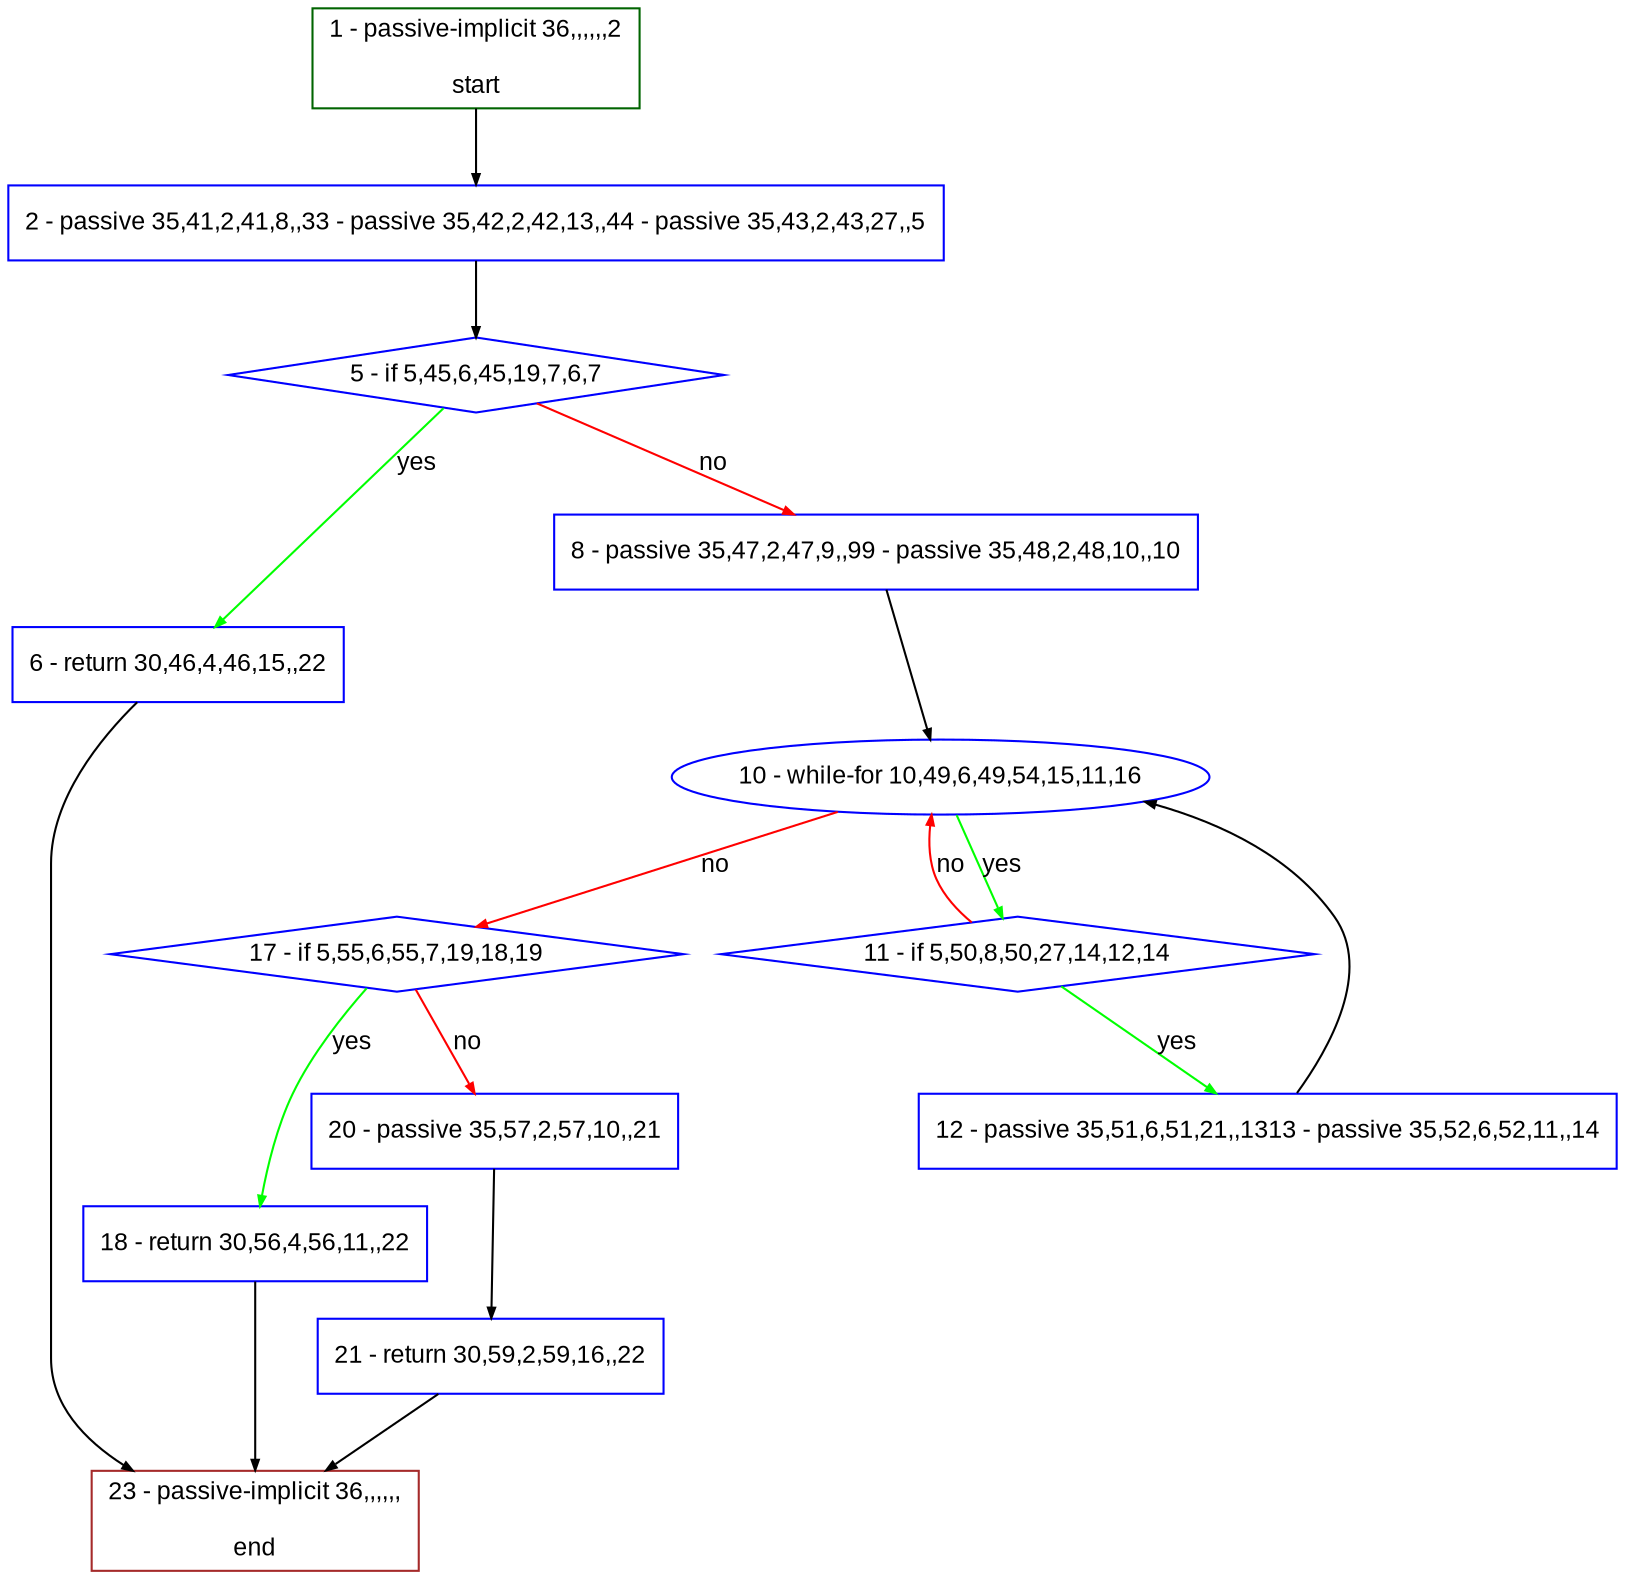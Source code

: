digraph "" {
  graph [bgcolor="white", fillcolor="#FFFFCC", pack="true", packmode="clust", fontname="Arial", label="", fontsize="12", compound="true", style="rounded,filled"];
  node [node_initialized="no", fillcolor="white", fontname="Arial", label="", color="grey", fontsize="12", fixedsize="false", compound="true", shape="rectangle", style="filled"];
  edge [arrowtail="none", lhead="", fontcolor="black", fontname="Arial", label="", color="black", fontsize="12", arrowhead="normal", arrowsize="0.5", compound="true", ltail="", dir="forward"];
  __N1 [fillcolor="#ffffff", label="2 - passive 35,41,2,41,8,,33 - passive 35,42,2,42,13,,44 - passive 35,43,2,43,27,,5", color="#0000ff", shape="box", style="filled"];
  __N2 [fillcolor="#ffffff", label="1 - passive-implicit 36,,,,,,2\n\nstart", color="#006400", shape="box", style="filled"];
  __N3 [fillcolor="#ffffff", label="5 - if 5,45,6,45,19,7,6,7", color="#0000ff", shape="diamond", style="filled"];
  __N4 [fillcolor="#ffffff", label="6 - return 30,46,4,46,15,,22", color="#0000ff", shape="box", style="filled"];
  __N5 [fillcolor="#ffffff", label="8 - passive 35,47,2,47,9,,99 - passive 35,48,2,48,10,,10", color="#0000ff", shape="box", style="filled"];
  __N6 [fillcolor="#ffffff", label="23 - passive-implicit 36,,,,,,\n\nend", color="#a52a2a", shape="box", style="filled"];
  __N7 [fillcolor="#ffffff", label="10 - while-for 10,49,6,49,54,15,11,16", color="#0000ff", shape="oval", style="filled"];
  __N8 [fillcolor="#ffffff", label="11 - if 5,50,8,50,27,14,12,14", color="#0000ff", shape="diamond", style="filled"];
  __N9 [fillcolor="#ffffff", label="17 - if 5,55,6,55,7,19,18,19", color="#0000ff", shape="diamond", style="filled"];
  __N10 [fillcolor="#ffffff", label="12 - passive 35,51,6,51,21,,1313 - passive 35,52,6,52,11,,14", color="#0000ff", shape="box", style="filled"];
  __N11 [fillcolor="#ffffff", label="18 - return 30,56,4,56,11,,22", color="#0000ff", shape="box", style="filled"];
  __N12 [fillcolor="#ffffff", label="20 - passive 35,57,2,57,10,,21", color="#0000ff", shape="box", style="filled"];
  __N13 [fillcolor="#ffffff", label="21 - return 30,59,2,59,16,,22", color="#0000ff", shape="box", style="filled"];
  __N2 -> __N1 [arrowtail="none", color="#000000", label="", arrowhead="normal", dir="forward"];
  __N1 -> __N3 [arrowtail="none", color="#000000", label="", arrowhead="normal", dir="forward"];
  __N3 -> __N4 [arrowtail="none", color="#00ff00", label="yes", arrowhead="normal", dir="forward"];
  __N3 -> __N5 [arrowtail="none", color="#ff0000", label="no", arrowhead="normal", dir="forward"];
  __N4 -> __N6 [arrowtail="none", color="#000000", label="", arrowhead="normal", dir="forward"];
  __N5 -> __N7 [arrowtail="none", color="#000000", label="", arrowhead="normal", dir="forward"];
  __N7 -> __N8 [arrowtail="none", color="#00ff00", label="yes", arrowhead="normal", dir="forward"];
  __N8 -> __N7 [arrowtail="none", color="#ff0000", label="no", arrowhead="normal", dir="forward"];
  __N7 -> __N9 [arrowtail="none", color="#ff0000", label="no", arrowhead="normal", dir="forward"];
  __N8 -> __N10 [arrowtail="none", color="#00ff00", label="yes", arrowhead="normal", dir="forward"];
  __N10 -> __N7 [arrowtail="none", color="#000000", label="", arrowhead="normal", dir="forward"];
  __N9 -> __N11 [arrowtail="none", color="#00ff00", label="yes", arrowhead="normal", dir="forward"];
  __N9 -> __N12 [arrowtail="none", color="#ff0000", label="no", arrowhead="normal", dir="forward"];
  __N11 -> __N6 [arrowtail="none", color="#000000", label="", arrowhead="normal", dir="forward"];
  __N12 -> __N13 [arrowtail="none", color="#000000", label="", arrowhead="normal", dir="forward"];
  __N13 -> __N6 [arrowtail="none", color="#000000", label="", arrowhead="normal", dir="forward"];
}
